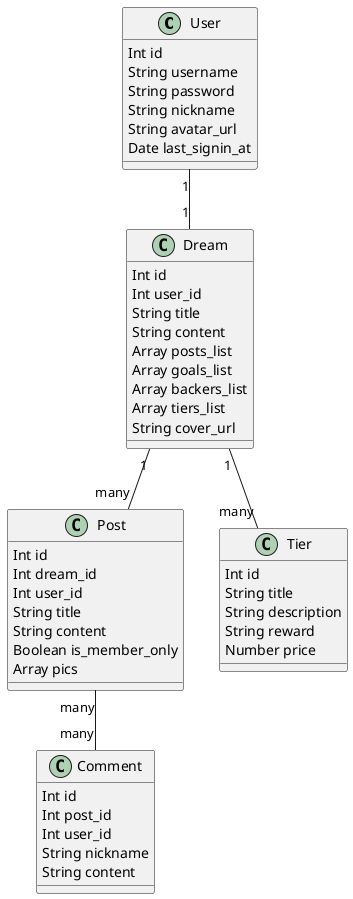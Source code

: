 @startuml
class User{
  Int id
  String username
  String password
  String nickname
  String avatar_url
  Date last_signin_at
}
class Dream{
  Int id
  Int user_id
  String title
  String content
  Array posts_list
  Array goals_list
  Array backers_list
  Array tiers_list
  String cover_url
}
class Post{
  Int id
  Int dream_id
  Int user_id
  String title
  String content
  Boolean is_member_only
  Array pics
}
class Tier{
  Int id
  String title
  String description
  String reward
  Number price
}
class Comment{
  Int id
  Int post_id
  Int user_id
  String nickname
  String content
}
User "1" -- "1" Dream
Dream "1" -- "many" Tier
Dream "1" -- "many" Post
Post "many" -- "many" Comment

@enduml